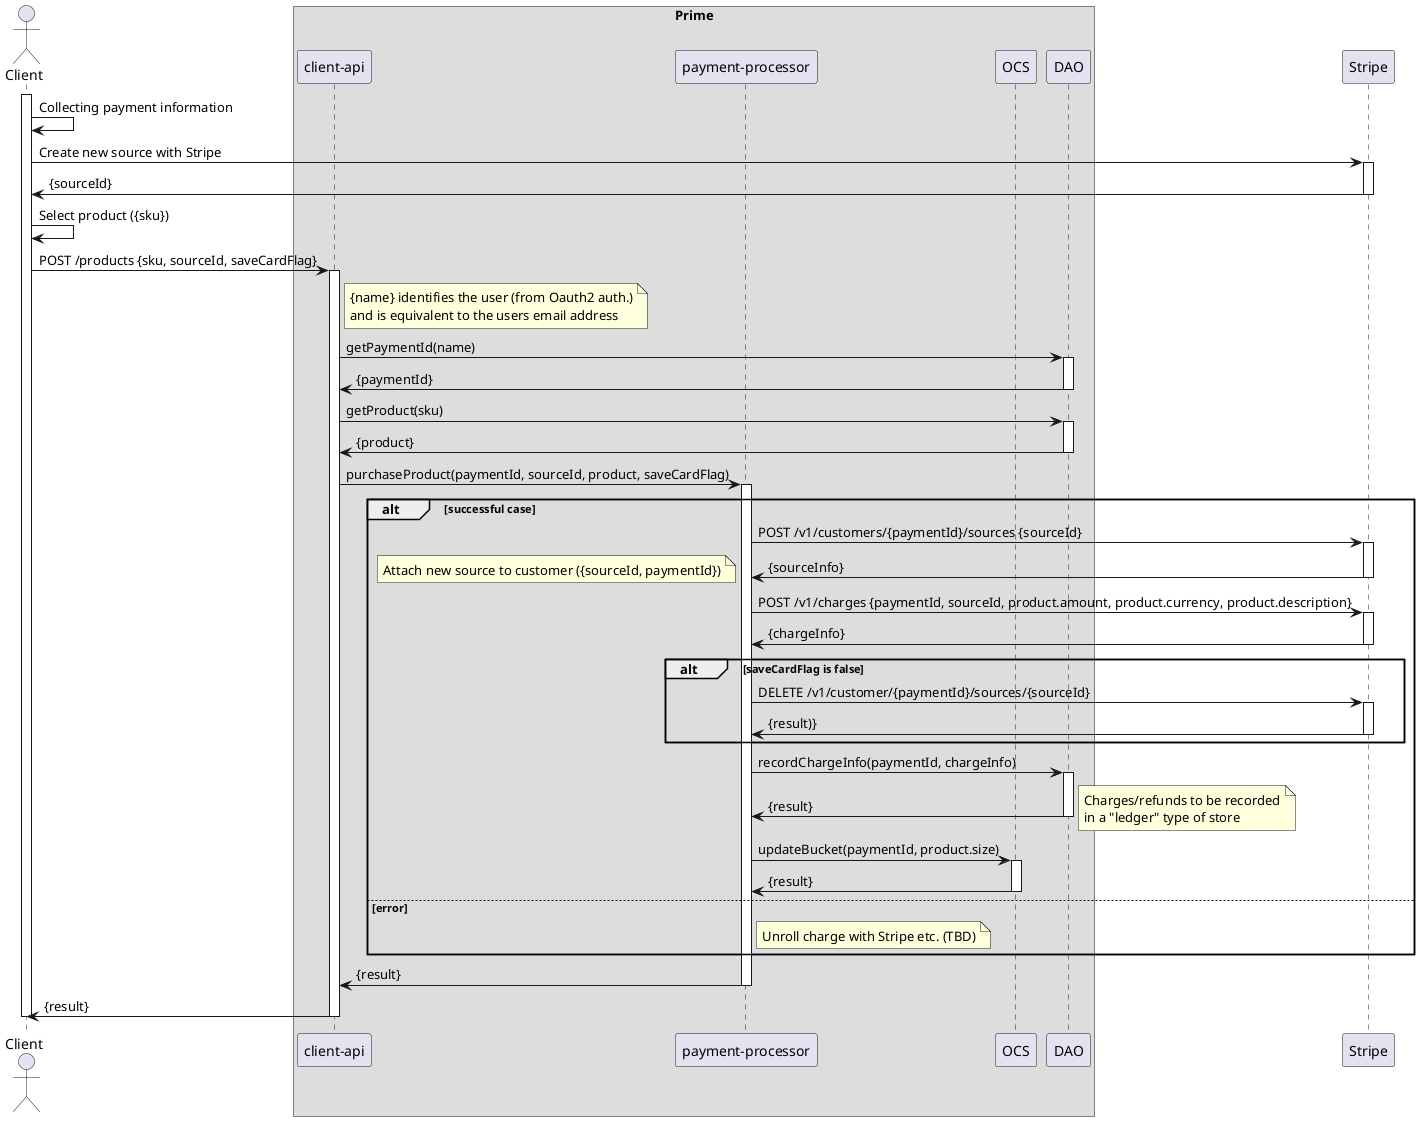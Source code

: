 @startuml

actor Client
participant Client

box "Prime"
    participant "client-api"
    participant "payment-processor"
    participant OCS
    participant DAO
end box
participant Stripe

activate Client
    Client -> Client : Collecting payment information

    Client -> Stripe : Create new source with Stripe
    activate Stripe
    Stripe -> Client : {sourceId}
    deactivate Stripe

    Client -> Client : Select product ({sku})

    Client -> "client-api": POST /products {sku, sourceId, saveCardFlag}
    activate "client-api"
    note right of "client-api"
       {name} identifies the user (from Oauth2 auth.)
       and is equivalent to the users email address
    end note

    "client-api" -> DAO : getPaymentId(name)
    activate DAO
    DAO -> "client-api" : {paymentId}
    deactivate DAO

    "client-api" -> DAO : getProduct(sku)
    activate DAO
    DAO -> "client-api" : {product}
    deactivate DAO

    "client-api" -> "payment-processor" : purchaseProduct(paymentId, sourceId, product, saveCardFlag)
    activate "payment-processor"

    alt successful case

        "payment-processor" -> Stripe : POST /v1/customers/{paymentId}/sources {sourceId}
        activate Stripe
        Stripe -> "payment-processor" : {sourceInfo}
        deactivate Stripe
        note left : Attach new source to customer ({sourceId, paymentId})

        "payment-processor" -> Stripe : POST /v1/charges {paymentId, sourceId, product.amount, product.currency, product.description}
        activate Stripe
        Stripe -> "payment-processor" : {chargeInfo}
        deactivate Stripe

        alt saveCardFlag is false
            "payment-processor" -> Stripe : DELETE /v1/customer/{paymentId}/sources/{sourceId}
             activate Stripe
            Stripe -> "payment-processor" : {result)}
            deactivate Stripe
        end

        "payment-processor" -> DAO: recordChargeInfo(paymentId, chargeInfo)
        activate DAO
        DAO -> "payment-processor" : {result}
        deactivate DAO
        note right
          Charges/refunds to be recorded
          in a "ledger" type of store
        end note

        "payment-processor" -> OCS : updateBucket(paymentId, product.size)
        activate OCS
        OCS -> "payment-processor" : {result}
        deactivate OCS

    else error
         note right of "payment-processor" : Unroll charge with Stripe etc. (TBD)

    end

    "payment-processor" -> "client-api" : {result}
    deactivate "payment-processor"

    "client-api" -> Client : {result}
    deactivate "client-api"

deactivate Client

@enduml
